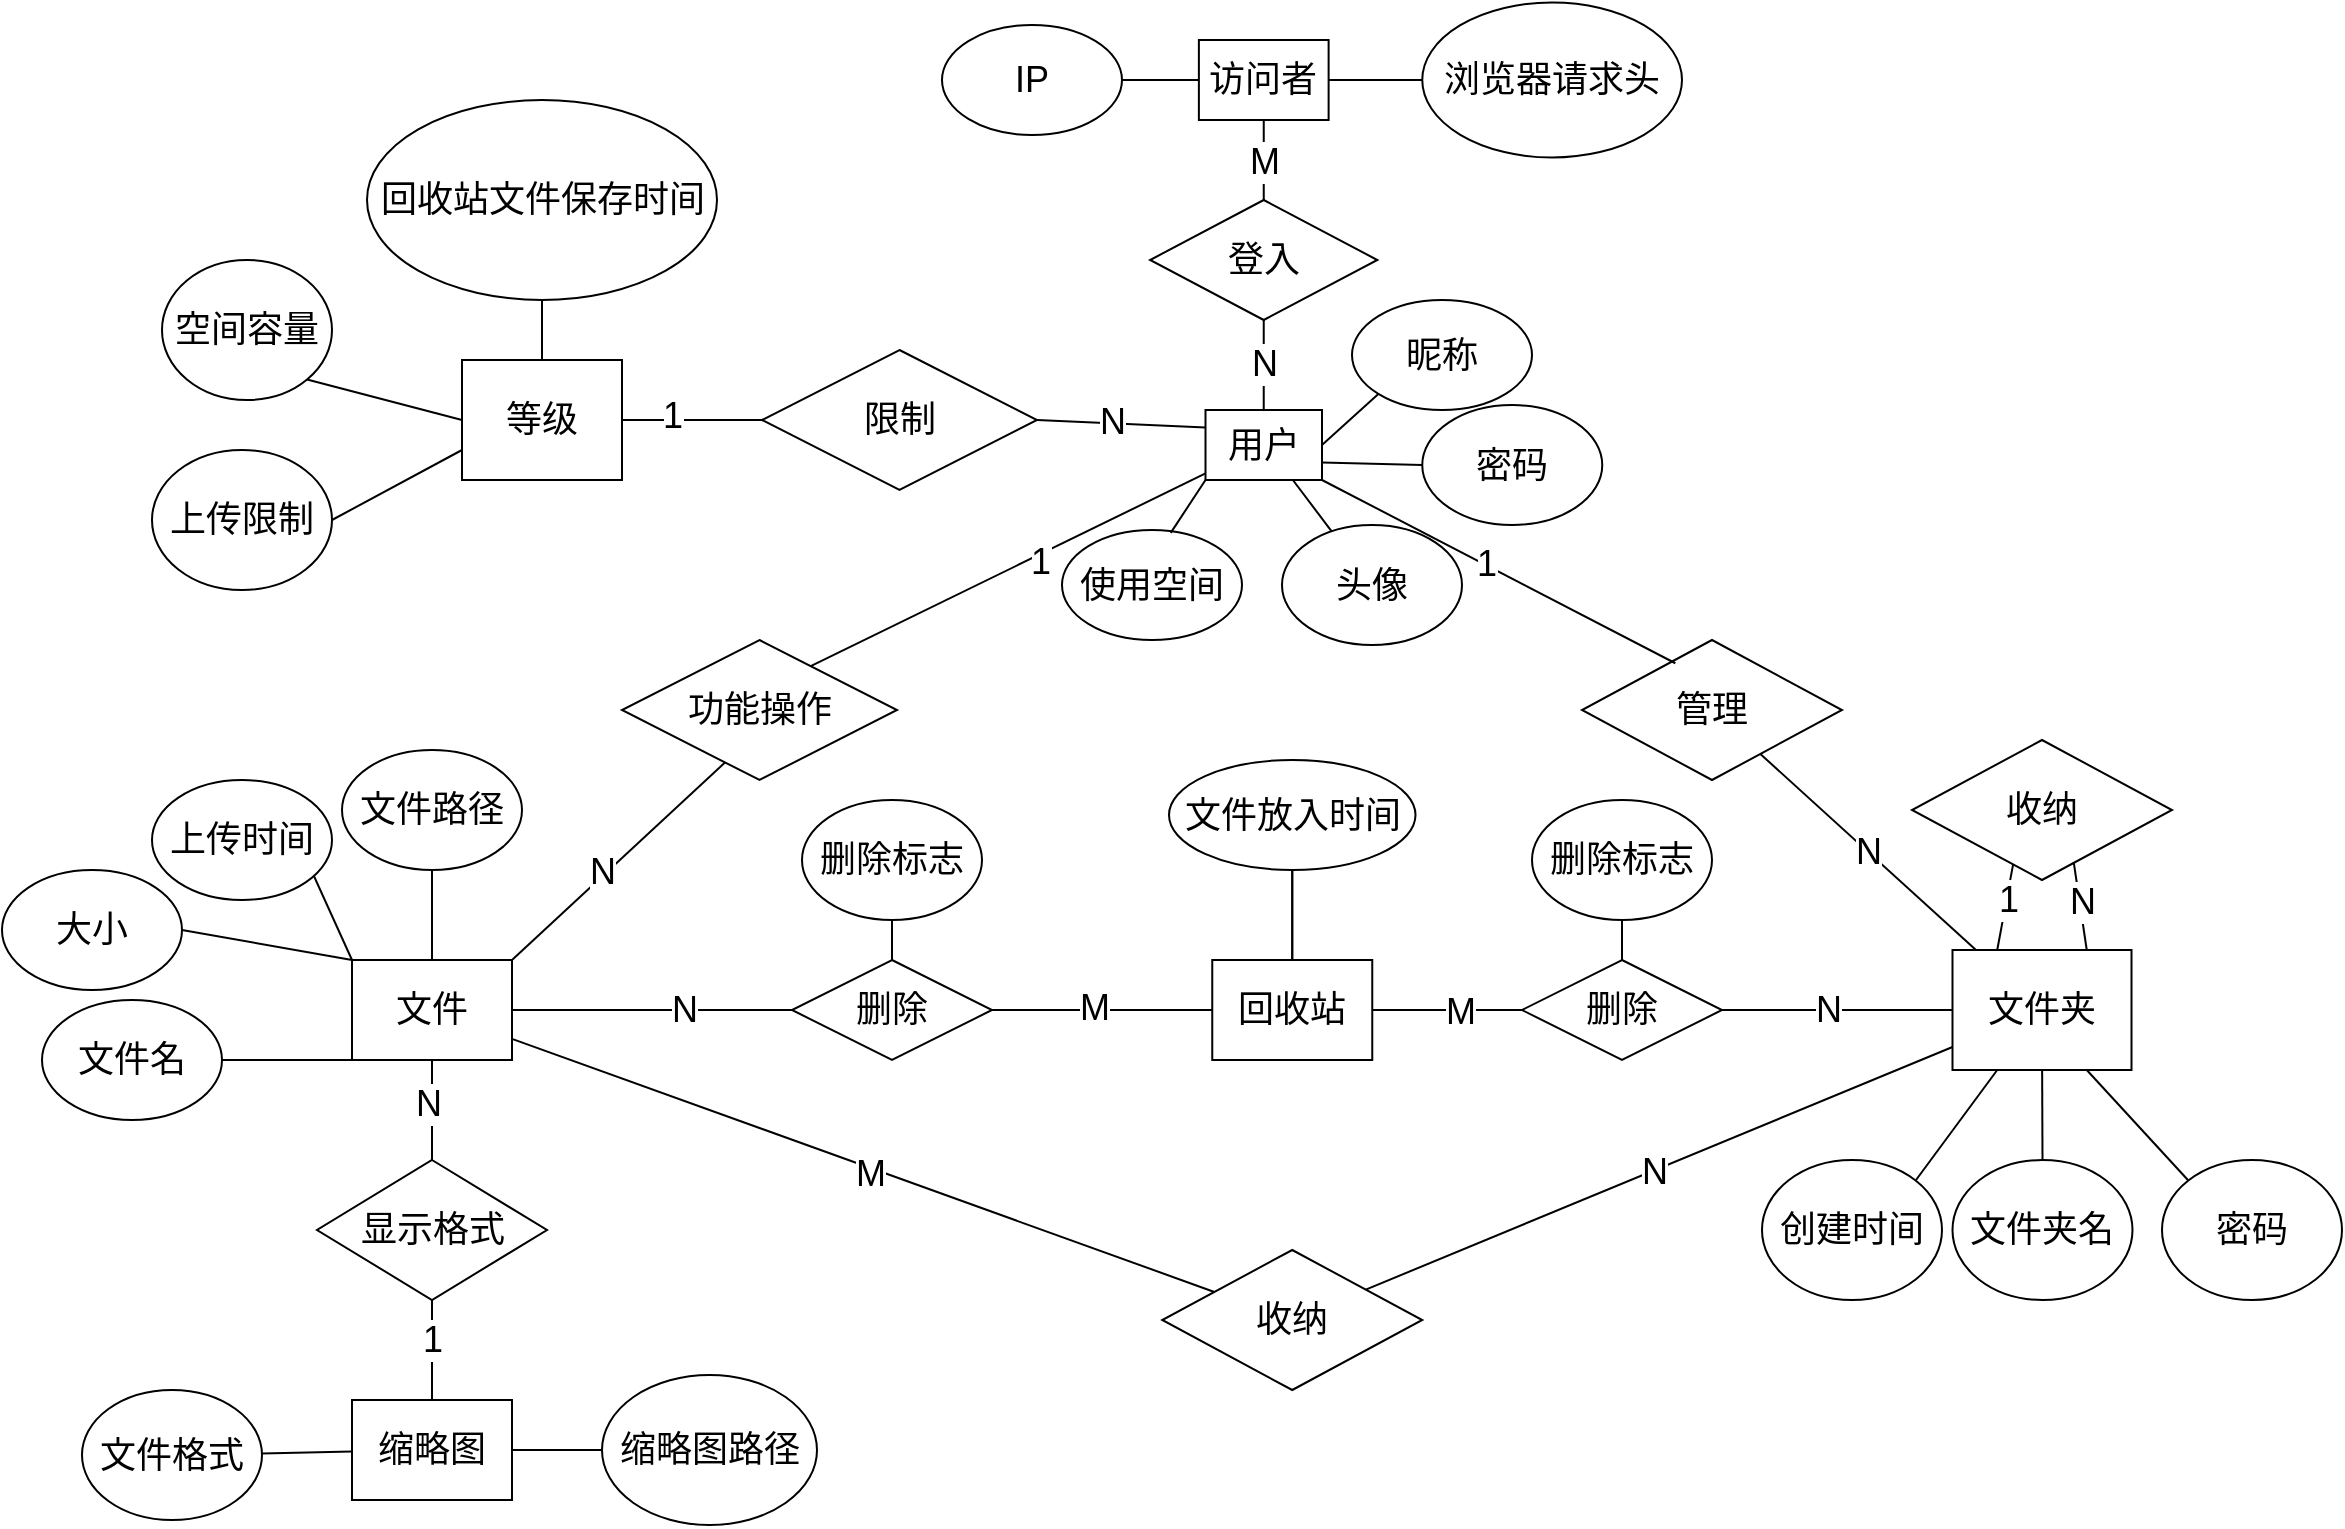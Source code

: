 <mxfile version="24.4.4" type="device">
  <diagram id="R2lEEEUBdFMjLlhIrx00" name="Page-1">
    <mxGraphModel dx="1461" dy="2007" grid="1" gridSize="10" guides="1" tooltips="1" connect="1" arrows="1" fold="1" page="1" pageScale="1" pageWidth="850" pageHeight="1100" math="0" shadow="0" extFonts="Permanent Marker^https://fonts.googleapis.com/css?family=Permanent+Marker">
      <root>
        <mxCell id="0" />
        <mxCell id="1" parent="0" />
        <mxCell id="IPDYAbLBvHTaS5DrfQRZ-5" style="edgeStyle=none;rounded=0;orthogonalLoop=1;jettySize=auto;html=1;exitX=0.75;exitY=1;exitDx=0;exitDy=0;strokeColor=default;align=center;verticalAlign=middle;fontFamily=Helvetica;fontSize=11;fontColor=default;labelBackgroundColor=default;endArrow=none;" edge="1" parent="1" source="w-bUhG9tgI94XME9KLcf-1" target="w-bUhG9tgI94XME9KLcf-60">
          <mxGeometry relative="1" as="geometry" />
        </mxCell>
        <mxCell id="w-bUhG9tgI94XME9KLcf-1" value="&lt;font style=&quot;font-size: 18px;&quot;&gt;用户&lt;/font&gt;" style="rounded=0;whiteSpace=wrap;html=1;" parent="1" vertex="1">
          <mxGeometry x="921.75" y="-775" width="58.25" height="35" as="geometry" />
        </mxCell>
        <mxCell id="w-bUhG9tgI94XME9KLcf-25" value="" style="edgeStyle=none;rounded=0;orthogonalLoop=1;jettySize=auto;html=1;strokeColor=default;align=center;verticalAlign=middle;fontFamily=Helvetica;fontSize=11;fontColor=default;labelBackgroundColor=default;endArrow=none;" parent="1" source="w-bUhG9tgI94XME9KLcf-4" target="w-bUhG9tgI94XME9KLcf-24" edge="1">
          <mxGeometry relative="1" as="geometry" />
        </mxCell>
        <mxCell id="w-bUhG9tgI94XME9KLcf-35" value="&lt;font style=&quot;font-size: 18px;&quot;&gt;N&lt;/font&gt;" style="edgeLabel;html=1;align=center;verticalAlign=middle;resizable=0;points=[];fontFamily=Helvetica;fontSize=11;fontColor=default;labelBackgroundColor=default;" parent="w-bUhG9tgI94XME9KLcf-25" vertex="1" connectable="0">
          <mxGeometry x="0.02" relative="1" as="geometry">
            <mxPoint as="offset" />
          </mxGeometry>
        </mxCell>
        <mxCell id="w-bUhG9tgI94XME9KLcf-127" style="edgeStyle=none;rounded=0;orthogonalLoop=1;jettySize=auto;html=1;exitX=0.25;exitY=1;exitDx=0;exitDy=0;entryX=1;entryY=0;entryDx=0;entryDy=0;strokeColor=default;align=center;verticalAlign=middle;fontFamily=Helvetica;fontSize=11;fontColor=default;labelBackgroundColor=default;endArrow=none;" parent="1" source="w-bUhG9tgI94XME9KLcf-4" target="w-bUhG9tgI94XME9KLcf-126" edge="1">
          <mxGeometry relative="1" as="geometry" />
        </mxCell>
        <mxCell id="W53H7S4lqF-D5ezC9vgU-52" style="edgeStyle=none;rounded=0;orthogonalLoop=1;jettySize=auto;html=1;exitX=0.75;exitY=1;exitDx=0;exitDy=0;entryX=0;entryY=0;entryDx=0;entryDy=0;strokeColor=default;align=center;verticalAlign=middle;fontFamily=Helvetica;fontSize=11;fontColor=default;labelBackgroundColor=default;endArrow=none;" parent="1" source="w-bUhG9tgI94XME9KLcf-4" target="W53H7S4lqF-D5ezC9vgU-51" edge="1">
          <mxGeometry relative="1" as="geometry" />
        </mxCell>
        <mxCell id="w-bUhG9tgI94XME9KLcf-4" value="&lt;font style=&quot;font-size: 18px;&quot;&gt;文件夹&lt;/font&gt;" style="rounded=0;whiteSpace=wrap;html=1;" parent="1" vertex="1">
          <mxGeometry x="1295.25" y="-505" width="89.5" height="60" as="geometry" />
        </mxCell>
        <mxCell id="w-bUhG9tgI94XME9KLcf-26" value="" style="edgeStyle=none;rounded=0;orthogonalLoop=1;jettySize=auto;html=1;strokeColor=default;align=center;verticalAlign=middle;fontFamily=Helvetica;fontSize=11;fontColor=default;labelBackgroundColor=default;endArrow=none;" parent="1" source="w-bUhG9tgI94XME9KLcf-5" target="w-bUhG9tgI94XME9KLcf-24" edge="1">
          <mxGeometry relative="1" as="geometry" />
        </mxCell>
        <mxCell id="w-bUhG9tgI94XME9KLcf-30" value="&lt;font style=&quot;font-size: 18px;&quot;&gt;M&lt;/font&gt;" style="edgeLabel;html=1;align=center;verticalAlign=middle;resizable=0;points=[];fontFamily=Helvetica;fontSize=11;fontColor=default;labelBackgroundColor=default;" parent="w-bUhG9tgI94XME9KLcf-26" vertex="1" connectable="0">
          <mxGeometry x="0.022" y="-3" relative="1" as="geometry">
            <mxPoint as="offset" />
          </mxGeometry>
        </mxCell>
        <mxCell id="w-bUhG9tgI94XME9KLcf-48" style="edgeStyle=none;rounded=0;orthogonalLoop=1;jettySize=auto;html=1;exitX=0;exitY=0.5;exitDx=0;exitDy=0;entryX=1;entryY=0.5;entryDx=0;entryDy=0;strokeColor=default;align=center;verticalAlign=middle;fontFamily=Helvetica;fontSize=11;fontColor=default;labelBackgroundColor=default;endArrow=none;" parent="1" source="w-bUhG9tgI94XME9KLcf-5" target="w-bUhG9tgI94XME9KLcf-47" edge="1">
          <mxGeometry relative="1" as="geometry">
            <Array as="points" />
          </mxGeometry>
        </mxCell>
        <mxCell id="w-bUhG9tgI94XME9KLcf-53" value="&lt;font style=&quot;font-size: 18px;&quot;&gt;N&lt;/font&gt;" style="edgeLabel;html=1;align=center;verticalAlign=middle;resizable=0;points=[];fontFamily=Helvetica;fontSize=11;fontColor=default;labelBackgroundColor=default;" parent="w-bUhG9tgI94XME9KLcf-48" vertex="1" connectable="0">
          <mxGeometry x="0.038" relative="1" as="geometry">
            <mxPoint as="offset" />
          </mxGeometry>
        </mxCell>
        <mxCell id="w-bUhG9tgI94XME9KLcf-5" value="&lt;font style=&quot;font-size: 18px;&quot;&gt;文件&lt;/font&gt;" style="rounded=0;whiteSpace=wrap;html=1;" parent="1" vertex="1">
          <mxGeometry x="495" y="-500" width="80" height="50" as="geometry" />
        </mxCell>
        <mxCell id="w-bUhG9tgI94XME9KLcf-19" value="&lt;font style=&quot;font-size: 18px;&quot;&gt;N&lt;/font&gt;" style="edgeStyle=none;rounded=0;orthogonalLoop=1;jettySize=auto;html=1;strokeColor=default;align=center;verticalAlign=middle;fontFamily=Helvetica;fontSize=11;fontColor=default;labelBackgroundColor=default;endArrow=none;" parent="1" source="w-bUhG9tgI94XME9KLcf-12" target="w-bUhG9tgI94XME9KLcf-4" edge="1">
          <mxGeometry relative="1" as="geometry" />
        </mxCell>
        <mxCell id="w-bUhG9tgI94XME9KLcf-12" value="&lt;font style=&quot;font-size: 18px;&quot;&gt;管理&lt;/font&gt;" style="rhombus;whiteSpace=wrap;html=1;" parent="1" vertex="1">
          <mxGeometry x="1110" y="-660" width="130" height="70" as="geometry" />
        </mxCell>
        <mxCell id="w-bUhG9tgI94XME9KLcf-15" value="" style="endArrow=none;html=1;rounded=0;entryX=1;entryY=1;entryDx=0;entryDy=0;exitX=0.359;exitY=0.166;exitDx=0;exitDy=0;exitPerimeter=0;" parent="1" source="w-bUhG9tgI94XME9KLcf-12" target="w-bUhG9tgI94XME9KLcf-1" edge="1">
          <mxGeometry width="50" height="50" relative="1" as="geometry">
            <mxPoint x="1070" y="-630" as="sourcePoint" />
            <mxPoint x="845" y="-640" as="targetPoint" />
          </mxGeometry>
        </mxCell>
        <mxCell id="w-bUhG9tgI94XME9KLcf-20" value="&lt;font style=&quot;font-size: 18px;&quot;&gt;1&lt;/font&gt;" style="edgeLabel;html=1;align=center;verticalAlign=middle;resizable=0;points=[];fontFamily=Helvetica;fontSize=11;fontColor=default;labelBackgroundColor=default;" parent="w-bUhG9tgI94XME9KLcf-15" vertex="1" connectable="0">
          <mxGeometry x="0.074" y="-1" relative="1" as="geometry">
            <mxPoint as="offset" />
          </mxGeometry>
        </mxCell>
        <mxCell id="w-bUhG9tgI94XME9KLcf-24" value="&lt;font style=&quot;font-size: 18px;&quot;&gt;收纳&lt;/font&gt;" style="rhombus;whiteSpace=wrap;html=1;rotation=0;" parent="1" vertex="1">
          <mxGeometry x="900.13" y="-355" width="130" height="70" as="geometry" />
        </mxCell>
        <mxCell id="w-bUhG9tgI94XME9KLcf-39" style="edgeStyle=none;rounded=0;orthogonalLoop=1;jettySize=auto;html=1;entryX=1;entryY=0;entryDx=0;entryDy=0;strokeColor=default;align=center;verticalAlign=middle;fontFamily=Helvetica;fontSize=11;fontColor=default;labelBackgroundColor=default;endArrow=none;exitX=0.391;exitY=0.845;exitDx=0;exitDy=0;exitPerimeter=0;" parent="1" source="w-bUhG9tgI94XME9KLcf-38" target="w-bUhG9tgI94XME9KLcf-5" edge="1">
          <mxGeometry relative="1" as="geometry">
            <mxPoint x="695" y="-580" as="sourcePoint" />
          </mxGeometry>
        </mxCell>
        <mxCell id="w-bUhG9tgI94XME9KLcf-91" value="&lt;font style=&quot;font-size: 18px;&quot;&gt;N&lt;/font&gt;" style="edgeLabel;html=1;align=center;verticalAlign=middle;resizable=0;points=[];fontFamily=Helvetica;fontSize=11;fontColor=default;labelBackgroundColor=default;" parent="w-bUhG9tgI94XME9KLcf-39" vertex="1" connectable="0">
          <mxGeometry x="0.139" y="-1" relative="1" as="geometry">
            <mxPoint x="-1" as="offset" />
          </mxGeometry>
        </mxCell>
        <mxCell id="w-bUhG9tgI94XME9KLcf-40" style="edgeStyle=none;rounded=0;orthogonalLoop=1;jettySize=auto;html=1;exitX=0.677;exitY=0.196;exitDx=0;exitDy=0;strokeColor=default;align=center;verticalAlign=middle;fontFamily=Helvetica;fontSize=11;fontColor=default;labelBackgroundColor=default;endArrow=none;exitPerimeter=0;" parent="1" source="w-bUhG9tgI94XME9KLcf-38" target="w-bUhG9tgI94XME9KLcf-1" edge="1">
          <mxGeometry relative="1" as="geometry" />
        </mxCell>
        <mxCell id="w-bUhG9tgI94XME9KLcf-41" value="&lt;font style=&quot;font-size: 18px;&quot;&gt;1&lt;/font&gt;" style="edgeLabel;html=1;align=center;verticalAlign=middle;resizable=0;points=[];fontFamily=Helvetica;fontSize=11;fontColor=default;labelBackgroundColor=default;" parent="w-bUhG9tgI94XME9KLcf-40" vertex="1" connectable="0">
          <mxGeometry x="0.15" y="-3" relative="1" as="geometry">
            <mxPoint as="offset" />
          </mxGeometry>
        </mxCell>
        <mxCell id="w-bUhG9tgI94XME9KLcf-38" value="&lt;font style=&quot;font-size: 18px;&quot;&gt;功能操作&lt;/font&gt;" style="rhombus;whiteSpace=wrap;html=1;" parent="1" vertex="1">
          <mxGeometry x="630" y="-660" width="137.5" height="70" as="geometry" />
        </mxCell>
        <mxCell id="IPDYAbLBvHTaS5DrfQRZ-22" value="" style="edgeStyle=none;rounded=0;orthogonalLoop=1;jettySize=auto;html=1;strokeColor=default;align=center;verticalAlign=middle;fontFamily=Helvetica;fontSize=11;fontColor=default;labelBackgroundColor=default;endArrow=none;" edge="1" parent="1" source="w-bUhG9tgI94XME9KLcf-44" target="C1nQSUP3_iVQXWu07cKW-8">
          <mxGeometry relative="1" as="geometry" />
        </mxCell>
        <mxCell id="w-bUhG9tgI94XME9KLcf-44" value="&lt;span style=&quot;font-size: 18px;&quot;&gt;回收站&lt;/span&gt;" style="rounded=0;whiteSpace=wrap;html=1;" parent="1" vertex="1">
          <mxGeometry x="925.13" y="-500" width="80" height="50" as="geometry" />
        </mxCell>
        <mxCell id="w-bUhG9tgI94XME9KLcf-49" style="edgeStyle=none;rounded=0;orthogonalLoop=1;jettySize=auto;html=1;exitX=0;exitY=0.5;exitDx=0;exitDy=0;strokeColor=default;align=center;verticalAlign=middle;fontFamily=Helvetica;fontSize=11;fontColor=default;labelBackgroundColor=default;endArrow=none;" parent="1" source="w-bUhG9tgI94XME9KLcf-47" target="w-bUhG9tgI94XME9KLcf-44" edge="1">
          <mxGeometry relative="1" as="geometry" />
        </mxCell>
        <mxCell id="W53H7S4lqF-D5ezC9vgU-40" value="&lt;font style=&quot;font-size: 18px;&quot;&gt;M&lt;/font&gt;" style="edgeLabel;html=1;align=center;verticalAlign=middle;resizable=0;points=[];fontFamily=Helvetica;fontSize=11;fontColor=default;labelBackgroundColor=default;" parent="w-bUhG9tgI94XME9KLcf-49" vertex="1" connectable="0">
          <mxGeometry x="0.439" y="1" relative="1" as="geometry">
            <mxPoint as="offset" />
          </mxGeometry>
        </mxCell>
        <mxCell id="w-bUhG9tgI94XME9KLcf-47" value="&lt;font style=&quot;font-size: 18px;&quot;&gt;删除&lt;/font&gt;" style="rhombus;whiteSpace=wrap;html=1;" parent="1" vertex="1">
          <mxGeometry x="715" y="-500" width="100" height="50" as="geometry" />
        </mxCell>
        <mxCell id="w-bUhG9tgI94XME9KLcf-55" value="&lt;font style=&quot;font-size: 18px;&quot;&gt;昵称&lt;/font&gt;" style="ellipse;whiteSpace=wrap;html=1;fontFamily=Helvetica;fontSize=11;fontColor=default;labelBackgroundColor=default;" parent="1" vertex="1">
          <mxGeometry x="995" y="-830" width="90" height="55" as="geometry" />
        </mxCell>
        <mxCell id="w-bUhG9tgI94XME9KLcf-66" style="edgeStyle=none;rounded=0;orthogonalLoop=1;jettySize=auto;html=1;strokeColor=default;align=center;verticalAlign=middle;fontFamily=Helvetica;fontSize=11;fontColor=default;labelBackgroundColor=default;endArrow=none;entryX=1;entryY=0.75;entryDx=0;entryDy=0;exitX=0;exitY=0.5;exitDx=0;exitDy=0;" parent="1" source="w-bUhG9tgI94XME9KLcf-59" target="w-bUhG9tgI94XME9KLcf-1" edge="1">
          <mxGeometry relative="1" as="geometry">
            <mxPoint x="1030" y="-740" as="sourcePoint" />
            <mxPoint x="1004" y="-754" as="targetPoint" />
          </mxGeometry>
        </mxCell>
        <mxCell id="w-bUhG9tgI94XME9KLcf-59" value="&lt;font style=&quot;font-size: 18px;&quot;&gt;密码&lt;/font&gt;" style="ellipse;whiteSpace=wrap;html=1;fontFamily=Helvetica;fontSize=11;fontColor=default;labelBackgroundColor=default;" parent="1" vertex="1">
          <mxGeometry x="1030.13" y="-777.5" width="90" height="60" as="geometry" />
        </mxCell>
        <mxCell id="w-bUhG9tgI94XME9KLcf-60" value="&lt;span style=&quot;font-size: 18px;&quot;&gt;头像&lt;/span&gt;" style="ellipse;whiteSpace=wrap;html=1;fontFamily=Helvetica;fontSize=11;fontColor=default;labelBackgroundColor=default;" parent="1" vertex="1">
          <mxGeometry x="960.0" y="-717.5" width="90" height="60" as="geometry" />
        </mxCell>
        <mxCell id="w-bUhG9tgI94XME9KLcf-86" style="edgeStyle=none;rounded=0;orthogonalLoop=1;jettySize=auto;html=1;exitX=0.684;exitY=0.086;exitDx=0;exitDy=0;strokeColor=default;align=center;verticalAlign=middle;fontFamily=Helvetica;fontSize=11;fontColor=default;labelBackgroundColor=default;endArrow=none;entryX=0;entryY=0;entryDx=0;entryDy=0;exitPerimeter=0;" parent="1" source="w-bUhG9tgI94XME9KLcf-71" target="w-bUhG9tgI94XME9KLcf-5" edge="1">
          <mxGeometry relative="1" as="geometry">
            <mxPoint x="375" y="-290" as="targetPoint" />
          </mxGeometry>
        </mxCell>
        <mxCell id="w-bUhG9tgI94XME9KLcf-71" value="&lt;span style=&quot;font-size: 18px;&quot;&gt;上传时间&lt;/span&gt;" style="ellipse;whiteSpace=wrap;html=1;fontFamily=Helvetica;fontSize=11;fontColor=default;labelBackgroundColor=default;" parent="1" vertex="1">
          <mxGeometry x="395" y="-590" width="90" height="60" as="geometry" />
        </mxCell>
        <mxCell id="w-bUhG9tgI94XME9KLcf-82" value="" style="edgeStyle=none;rounded=0;orthogonalLoop=1;jettySize=auto;html=1;strokeColor=default;align=center;verticalAlign=middle;fontFamily=Helvetica;fontSize=11;fontColor=default;labelBackgroundColor=default;endArrow=none;entryX=0;entryY=1;entryDx=0;entryDy=0;" parent="1" source="w-bUhG9tgI94XME9KLcf-80" target="w-bUhG9tgI94XME9KLcf-5" edge="1">
          <mxGeometry relative="1" as="geometry" />
        </mxCell>
        <mxCell id="w-bUhG9tgI94XME9KLcf-80" value="&lt;font style=&quot;font-size: 18px;&quot;&gt;文件名&lt;/font&gt;" style="ellipse;whiteSpace=wrap;html=1;fontFamily=Helvetica;fontSize=11;fontColor=default;labelBackgroundColor=default;" parent="1" vertex="1">
          <mxGeometry x="340" y="-480" width="90" height="60" as="geometry" />
        </mxCell>
        <mxCell id="w-bUhG9tgI94XME9KLcf-83" style="edgeStyle=none;rounded=0;orthogonalLoop=1;jettySize=auto;html=1;exitX=1;exitY=0.5;exitDx=0;exitDy=0;strokeColor=default;align=center;verticalAlign=middle;fontFamily=Helvetica;fontSize=11;fontColor=default;labelBackgroundColor=default;endArrow=none;entryX=0;entryY=0;entryDx=0;entryDy=0;" parent="1" source="w-bUhG9tgI94XME9KLcf-81" target="w-bUhG9tgI94XME9KLcf-5" edge="1">
          <mxGeometry relative="1" as="geometry">
            <mxPoint x="490" y="-500" as="targetPoint" />
          </mxGeometry>
        </mxCell>
        <mxCell id="w-bUhG9tgI94XME9KLcf-81" value="&lt;font style=&quot;font-size: 18px;&quot;&gt;大小&lt;/font&gt;" style="ellipse;whiteSpace=wrap;html=1;fontFamily=Helvetica;fontSize=11;fontColor=default;labelBackgroundColor=default;" parent="1" vertex="1">
          <mxGeometry x="320" y="-545" width="90" height="60" as="geometry" />
        </mxCell>
        <mxCell id="W53H7S4lqF-D5ezC9vgU-50" value="" style="edgeStyle=none;rounded=0;orthogonalLoop=1;jettySize=auto;html=1;strokeColor=default;align=center;verticalAlign=middle;fontFamily=Helvetica;fontSize=11;fontColor=default;labelBackgroundColor=default;endArrow=none;" parent="1" source="w-bUhG9tgI94XME9KLcf-90" target="w-bUhG9tgI94XME9KLcf-4" edge="1">
          <mxGeometry relative="1" as="geometry" />
        </mxCell>
        <mxCell id="w-bUhG9tgI94XME9KLcf-90" value="&lt;span style=&quot;font-size: 18px;&quot;&gt;文件夹名&lt;/span&gt;" style="ellipse;whiteSpace=wrap;html=1;fontFamily=Helvetica;fontSize=11;fontColor=default;labelBackgroundColor=default;" parent="1" vertex="1">
          <mxGeometry x="1295.25" y="-400" width="90" height="70" as="geometry" />
        </mxCell>
        <mxCell id="w-bUhG9tgI94XME9KLcf-126" value="&lt;span style=&quot;font-size: 18px;&quot;&gt;创建时间&lt;/span&gt;" style="ellipse;whiteSpace=wrap;html=1;fontFamily=Helvetica;fontSize=11;fontColor=default;labelBackgroundColor=default;" parent="1" vertex="1">
          <mxGeometry x="1200" y="-400" width="90" height="70" as="geometry" />
        </mxCell>
        <mxCell id="W53H7S4lqF-D5ezC9vgU-2" style="edgeStyle=orthogonalEdgeStyle;rounded=0;orthogonalLoop=1;jettySize=auto;html=1;exitX=0.5;exitY=1;exitDx=0;exitDy=0;" parent="1" source="w-bUhG9tgI94XME9KLcf-5" target="w-bUhG9tgI94XME9KLcf-5" edge="1">
          <mxGeometry relative="1" as="geometry" />
        </mxCell>
        <mxCell id="W53H7S4lqF-D5ezC9vgU-7" style="edgeStyle=none;rounded=0;orthogonalLoop=1;jettySize=auto;html=1;exitX=0.5;exitY=1;exitDx=0;exitDy=0;entryX=0.5;entryY=0;entryDx=0;entryDy=0;strokeColor=default;align=center;verticalAlign=middle;fontFamily=Helvetica;fontSize=11;fontColor=default;labelBackgroundColor=default;endArrow=none;" parent="1" source="W53H7S4lqF-D5ezC9vgU-4" target="w-bUhG9tgI94XME9KLcf-47" edge="1">
          <mxGeometry relative="1" as="geometry" />
        </mxCell>
        <mxCell id="W53H7S4lqF-D5ezC9vgU-4" value="&lt;font style=&quot;font-size: 18px;&quot;&gt;删除标志&lt;/font&gt;" style="ellipse;whiteSpace=wrap;html=1;fontFamily=Helvetica;fontSize=11;fontColor=default;labelBackgroundColor=default;" parent="1" vertex="1">
          <mxGeometry x="720" y="-580" width="90" height="60" as="geometry" />
        </mxCell>
        <mxCell id="W53H7S4lqF-D5ezC9vgU-10" style="edgeStyle=none;rounded=0;orthogonalLoop=1;jettySize=auto;html=1;exitX=1;exitY=0.5;exitDx=0;exitDy=0;entryX=0;entryY=0.5;entryDx=0;entryDy=0;strokeColor=default;align=center;verticalAlign=middle;fontFamily=Helvetica;fontSize=11;fontColor=default;labelBackgroundColor=default;endArrow=none;" parent="1" source="W53H7S4lqF-D5ezC9vgU-8" target="W53H7S4lqF-D5ezC9vgU-9" edge="1">
          <mxGeometry relative="1" as="geometry" />
        </mxCell>
        <mxCell id="W53H7S4lqF-D5ezC9vgU-13" value="&lt;font style=&quot;font-size: 18px;&quot;&gt;1&lt;/font&gt;" style="edgeLabel;html=1;align=center;verticalAlign=middle;resizable=0;points=[];fontFamily=Helvetica;fontSize=11;fontColor=default;labelBackgroundColor=default;" parent="W53H7S4lqF-D5ezC9vgU-10" vertex="1" connectable="0">
          <mxGeometry x="-0.29" y="2" relative="1" as="geometry">
            <mxPoint as="offset" />
          </mxGeometry>
        </mxCell>
        <mxCell id="W53H7S4lqF-D5ezC9vgU-17" style="edgeStyle=none;rounded=0;orthogonalLoop=1;jettySize=auto;html=1;exitX=0;exitY=0.5;exitDx=0;exitDy=0;entryX=1;entryY=1;entryDx=0;entryDy=0;strokeColor=default;align=center;verticalAlign=middle;fontFamily=Helvetica;fontSize=11;fontColor=default;labelBackgroundColor=default;endArrow=none;" parent="1" source="W53H7S4lqF-D5ezC9vgU-8" target="W53H7S4lqF-D5ezC9vgU-14" edge="1">
          <mxGeometry relative="1" as="geometry" />
        </mxCell>
        <mxCell id="C1nQSUP3_iVQXWu07cKW-11" style="edgeStyle=none;rounded=0;orthogonalLoop=1;jettySize=auto;html=1;exitX=0.5;exitY=0;exitDx=0;exitDy=0;entryX=0.5;entryY=1;entryDx=0;entryDy=0;strokeColor=default;align=center;verticalAlign=middle;fontFamily=Helvetica;fontSize=11;fontColor=default;labelBackgroundColor=default;endArrow=none;" parent="1" source="W53H7S4lqF-D5ezC9vgU-8" target="C1nQSUP3_iVQXWu07cKW-10" edge="1">
          <mxGeometry relative="1" as="geometry" />
        </mxCell>
        <mxCell id="W53H7S4lqF-D5ezC9vgU-8" value="&lt;font style=&quot;font-size: 18px;&quot;&gt;等级&lt;/font&gt;" style="rounded=0;whiteSpace=wrap;html=1;" parent="1" vertex="1">
          <mxGeometry x="550" y="-800" width="80" height="60" as="geometry" />
        </mxCell>
        <mxCell id="W53H7S4lqF-D5ezC9vgU-11" style="edgeStyle=none;rounded=0;orthogonalLoop=1;jettySize=auto;html=1;exitX=1;exitY=0.5;exitDx=0;exitDy=0;strokeColor=default;align=center;verticalAlign=middle;fontFamily=Helvetica;fontSize=11;fontColor=default;labelBackgroundColor=default;endArrow=none;entryX=0;entryY=0.25;entryDx=0;entryDy=0;" parent="1" source="W53H7S4lqF-D5ezC9vgU-9" edge="1" target="w-bUhG9tgI94XME9KLcf-1">
          <mxGeometry relative="1" as="geometry">
            <mxPoint x="920" y="-770" as="targetPoint" />
            <Array as="points" />
          </mxGeometry>
        </mxCell>
        <mxCell id="W53H7S4lqF-D5ezC9vgU-12" value="&lt;font style=&quot;font-size: 18px;&quot;&gt;N&lt;/font&gt;" style="edgeLabel;html=1;align=center;verticalAlign=middle;resizable=0;points=[];fontFamily=Helvetica;fontSize=11;fontColor=default;labelBackgroundColor=default;" parent="W53H7S4lqF-D5ezC9vgU-11" vertex="1" connectable="0">
          <mxGeometry x="-0.145" y="1" relative="1" as="geometry">
            <mxPoint x="1" as="offset" />
          </mxGeometry>
        </mxCell>
        <mxCell id="W53H7S4lqF-D5ezC9vgU-9" value="&lt;font style=&quot;font-size: 18px;&quot;&gt;限制&lt;/font&gt;" style="rhombus;whiteSpace=wrap;html=1;" parent="1" vertex="1">
          <mxGeometry x="700" y="-805" width="137.5" height="70" as="geometry" />
        </mxCell>
        <mxCell id="W53H7S4lqF-D5ezC9vgU-14" value="&lt;font style=&quot;font-size: 18px;&quot;&gt;空间容量&lt;/font&gt;" style="ellipse;whiteSpace=wrap;html=1;fontFamily=Helvetica;fontSize=11;fontColor=default;labelBackgroundColor=default;" parent="1" vertex="1">
          <mxGeometry x="400" y="-850" width="85" height="70" as="geometry" />
        </mxCell>
        <mxCell id="W53H7S4lqF-D5ezC9vgU-18" style="edgeStyle=none;rounded=0;orthogonalLoop=1;jettySize=auto;html=1;exitX=1;exitY=0.5;exitDx=0;exitDy=0;entryX=0;entryY=0.75;entryDx=0;entryDy=0;strokeColor=default;align=center;verticalAlign=middle;fontFamily=Helvetica;fontSize=11;fontColor=default;labelBackgroundColor=default;endArrow=none;" parent="1" source="W53H7S4lqF-D5ezC9vgU-16" target="W53H7S4lqF-D5ezC9vgU-8" edge="1">
          <mxGeometry relative="1" as="geometry" />
        </mxCell>
        <mxCell id="W53H7S4lqF-D5ezC9vgU-16" value="&lt;span style=&quot;font-size: 18px;&quot;&gt;上传限制&lt;/span&gt;" style="ellipse;whiteSpace=wrap;html=1;fontFamily=Helvetica;fontSize=11;fontColor=default;labelBackgroundColor=default;" parent="1" vertex="1">
          <mxGeometry x="395" y="-755" width="90" height="70" as="geometry" />
        </mxCell>
        <mxCell id="W53H7S4lqF-D5ezC9vgU-30" style="edgeStyle=none;rounded=0;orthogonalLoop=1;jettySize=auto;html=1;strokeColor=default;align=center;verticalAlign=middle;fontFamily=Helvetica;fontSize=11;fontColor=default;labelBackgroundColor=default;endArrow=none;exitX=0.5;exitY=0;exitDx=0;exitDy=0;" parent="1" source="W53H7S4lqF-D5ezC9vgU-29" edge="1">
          <mxGeometry relative="1" as="geometry">
            <mxPoint x="463" y="-411" as="sourcePoint" />
            <mxPoint x="535" y="-500" as="targetPoint" />
          </mxGeometry>
        </mxCell>
        <mxCell id="W53H7S4lqF-D5ezC9vgU-29" value="&lt;span style=&quot;font-size: 18px;&quot;&gt;文件路径&lt;/span&gt;" style="ellipse;whiteSpace=wrap;html=1;fontFamily=Helvetica;fontSize=11;fontColor=default;labelBackgroundColor=default;" parent="1" vertex="1">
          <mxGeometry x="490" y="-605" width="90" height="60" as="geometry" />
        </mxCell>
        <mxCell id="W53H7S4lqF-D5ezC9vgU-34" value="&lt;font style=&quot;font-size: 18px;&quot;&gt;收纳&lt;/font&gt;" style="rhombus;whiteSpace=wrap;html=1;rotation=0;" parent="1" vertex="1">
          <mxGeometry x="1275" y="-610" width="130" height="70" as="geometry" />
        </mxCell>
        <mxCell id="W53H7S4lqF-D5ezC9vgU-35" style="edgeStyle=none;rounded=0;orthogonalLoop=1;jettySize=auto;html=1;exitX=0.25;exitY=0;exitDx=0;exitDy=0;strokeColor=default;align=center;verticalAlign=middle;fontFamily=Helvetica;fontSize=11;fontColor=default;labelBackgroundColor=default;endArrow=none;entryX=0.389;entryY=0.887;entryDx=0;entryDy=0;entryPerimeter=0;" parent="1" source="w-bUhG9tgI94XME9KLcf-4" target="W53H7S4lqF-D5ezC9vgU-34" edge="1">
          <mxGeometry relative="1" as="geometry">
            <mxPoint x="1252" y="-580" as="targetPoint" />
          </mxGeometry>
        </mxCell>
        <mxCell id="W53H7S4lqF-D5ezC9vgU-39" value="&lt;font style=&quot;font-size: 18px;&quot;&gt;1&lt;/font&gt;" style="edgeLabel;html=1;align=center;verticalAlign=middle;resizable=0;points=[];fontFamily=Helvetica;fontSize=11;fontColor=default;labelBackgroundColor=default;" parent="W53H7S4lqF-D5ezC9vgU-35" vertex="1" connectable="0">
          <mxGeometry x="0.131" y="-1" relative="1" as="geometry">
            <mxPoint y="-1" as="offset" />
          </mxGeometry>
        </mxCell>
        <mxCell id="W53H7S4lqF-D5ezC9vgU-37" style="edgeStyle=none;rounded=0;orthogonalLoop=1;jettySize=auto;html=1;entryX=0.622;entryY=0.873;entryDx=0;entryDy=0;entryPerimeter=0;strokeColor=default;align=center;verticalAlign=middle;fontFamily=Helvetica;fontSize=11;fontColor=default;labelBackgroundColor=default;endArrow=none;exitX=0.75;exitY=0;exitDx=0;exitDy=0;" parent="1" source="w-bUhG9tgI94XME9KLcf-4" target="W53H7S4lqF-D5ezC9vgU-34" edge="1">
          <mxGeometry relative="1" as="geometry">
            <mxPoint x="1281" y="-480" as="sourcePoint" />
          </mxGeometry>
        </mxCell>
        <mxCell id="W53H7S4lqF-D5ezC9vgU-38" value="&lt;font style=&quot;font-size: 18px;&quot;&gt;N&lt;/font&gt;" style="edgeLabel;html=1;align=center;verticalAlign=middle;resizable=0;points=[];fontFamily=Helvetica;fontSize=11;fontColor=default;labelBackgroundColor=default;" parent="W53H7S4lqF-D5ezC9vgU-37" vertex="1" connectable="0">
          <mxGeometry x="0.12" y="-1" relative="1" as="geometry">
            <mxPoint y="1" as="offset" />
          </mxGeometry>
        </mxCell>
        <mxCell id="W53H7S4lqF-D5ezC9vgU-46" style="edgeStyle=none;rounded=0;orthogonalLoop=1;jettySize=auto;html=1;exitX=0;exitY=0.5;exitDx=0;exitDy=0;entryX=1;entryY=0.5;entryDx=0;entryDy=0;strokeColor=default;align=center;verticalAlign=middle;fontFamily=Helvetica;fontSize=11;fontColor=default;labelBackgroundColor=default;endArrow=none;" parent="1" source="W53H7S4lqF-D5ezC9vgU-43" target="w-bUhG9tgI94XME9KLcf-44" edge="1">
          <mxGeometry relative="1" as="geometry" />
        </mxCell>
        <mxCell id="W53H7S4lqF-D5ezC9vgU-49" value="&lt;font style=&quot;font-size: 18px;&quot;&gt;M&lt;/font&gt;" style="edgeLabel;html=1;align=center;verticalAlign=middle;resizable=0;points=[];fontFamily=Helvetica;fontSize=11;fontColor=default;labelBackgroundColor=default;" parent="W53H7S4lqF-D5ezC9vgU-46" vertex="1" connectable="0">
          <mxGeometry x="-0.132" y="1" relative="1" as="geometry">
            <mxPoint x="1" as="offset" />
          </mxGeometry>
        </mxCell>
        <mxCell id="W53H7S4lqF-D5ezC9vgU-47" style="edgeStyle=none;rounded=0;orthogonalLoop=1;jettySize=auto;html=1;exitX=1;exitY=0.5;exitDx=0;exitDy=0;entryX=0;entryY=0.5;entryDx=0;entryDy=0;strokeColor=default;align=center;verticalAlign=middle;fontFamily=Helvetica;fontSize=11;fontColor=default;labelBackgroundColor=default;endArrow=none;" parent="1" source="W53H7S4lqF-D5ezC9vgU-43" target="w-bUhG9tgI94XME9KLcf-4" edge="1">
          <mxGeometry relative="1" as="geometry" />
        </mxCell>
        <mxCell id="W53H7S4lqF-D5ezC9vgU-48" value="&lt;font style=&quot;font-size: 18px;&quot;&gt;N&lt;/font&gt;" style="edgeLabel;html=1;align=center;verticalAlign=middle;resizable=0;points=[];fontFamily=Helvetica;fontSize=11;fontColor=default;labelBackgroundColor=default;" parent="W53H7S4lqF-D5ezC9vgU-47" vertex="1" connectable="0">
          <mxGeometry x="-0.104" relative="1" as="geometry">
            <mxPoint x="1" as="offset" />
          </mxGeometry>
        </mxCell>
        <mxCell id="W53H7S4lqF-D5ezC9vgU-43" value="&lt;font style=&quot;font-size: 18px;&quot;&gt;删除&lt;/font&gt;" style="rhombus;whiteSpace=wrap;html=1;" parent="1" vertex="1">
          <mxGeometry x="1080" y="-500" width="100" height="50" as="geometry" />
        </mxCell>
        <mxCell id="W53H7S4lqF-D5ezC9vgU-44" style="edgeStyle=none;rounded=0;orthogonalLoop=1;jettySize=auto;html=1;exitX=0.5;exitY=1;exitDx=0;exitDy=0;entryX=0.5;entryY=0;entryDx=0;entryDy=0;strokeColor=default;align=center;verticalAlign=middle;fontFamily=Helvetica;fontSize=11;fontColor=default;labelBackgroundColor=default;endArrow=none;" parent="1" source="W53H7S4lqF-D5ezC9vgU-45" target="W53H7S4lqF-D5ezC9vgU-43" edge="1">
          <mxGeometry relative="1" as="geometry" />
        </mxCell>
        <mxCell id="W53H7S4lqF-D5ezC9vgU-45" value="&lt;font style=&quot;font-size: 18px;&quot;&gt;删除标志&lt;/font&gt;" style="ellipse;whiteSpace=wrap;html=1;fontFamily=Helvetica;fontSize=11;fontColor=default;labelBackgroundColor=default;" parent="1" vertex="1">
          <mxGeometry x="1085" y="-580" width="90" height="60" as="geometry" />
        </mxCell>
        <mxCell id="W53H7S4lqF-D5ezC9vgU-51" value="&lt;span style=&quot;font-size: 18px;&quot;&gt;密码&lt;/span&gt;" style="ellipse;whiteSpace=wrap;html=1;fontFamily=Helvetica;fontSize=11;fontColor=default;labelBackgroundColor=default;" parent="1" vertex="1">
          <mxGeometry x="1400" y="-400" width="90" height="70" as="geometry" />
        </mxCell>
        <mxCell id="C1nQSUP3_iVQXWu07cKW-1" value="&lt;span style=&quot;font-size: 18px;&quot;&gt;使用空间&lt;/span&gt;" style="ellipse;whiteSpace=wrap;html=1;fontFamily=Helvetica;fontSize=11;fontColor=default;labelBackgroundColor=default;" parent="1" vertex="1">
          <mxGeometry x="850" y="-715" width="90" height="55" as="geometry" />
        </mxCell>
        <mxCell id="C1nQSUP3_iVQXWu07cKW-5" value="&lt;font style=&quot;font-size: 18px;&quot;&gt;缩略图&lt;/font&gt;" style="rounded=0;whiteSpace=wrap;html=1;" parent="1" vertex="1">
          <mxGeometry x="495" y="-280" width="80" height="50" as="geometry" />
        </mxCell>
        <mxCell id="C1nQSUP3_iVQXWu07cKW-12" value="" style="edgeStyle=none;rounded=0;orthogonalLoop=1;jettySize=auto;html=1;strokeColor=default;align=center;verticalAlign=middle;fontFamily=Helvetica;fontSize=11;fontColor=default;labelBackgroundColor=default;endArrow=none;" parent="1" source="C1nQSUP3_iVQXWu07cKW-7" target="w-bUhG9tgI94XME9KLcf-5" edge="1">
          <mxGeometry relative="1" as="geometry" />
        </mxCell>
        <mxCell id="C1nQSUP3_iVQXWu07cKW-14" value="&lt;font style=&quot;font-size: 18px;&quot;&gt;N&lt;/font&gt;" style="edgeLabel;html=1;align=center;verticalAlign=middle;resizable=0;points=[];fontFamily=Helvetica;fontSize=11;fontColor=default;labelBackgroundColor=default;" parent="C1nQSUP3_iVQXWu07cKW-12" vertex="1" connectable="0">
          <mxGeometry x="0.125" y="2" relative="1" as="geometry">
            <mxPoint as="offset" />
          </mxGeometry>
        </mxCell>
        <mxCell id="C1nQSUP3_iVQXWu07cKW-13" value="" style="edgeStyle=none;rounded=0;orthogonalLoop=1;jettySize=auto;html=1;strokeColor=default;align=center;verticalAlign=middle;fontFamily=Helvetica;fontSize=11;fontColor=default;labelBackgroundColor=default;endArrow=none;" parent="1" source="C1nQSUP3_iVQXWu07cKW-7" target="C1nQSUP3_iVQXWu07cKW-5" edge="1">
          <mxGeometry relative="1" as="geometry" />
        </mxCell>
        <mxCell id="C1nQSUP3_iVQXWu07cKW-15" value="&lt;font style=&quot;font-size: 18px;&quot;&gt;1&lt;/font&gt;" style="edgeLabel;html=1;align=center;verticalAlign=middle;resizable=0;points=[];fontFamily=Helvetica;fontSize=11;fontColor=default;labelBackgroundColor=default;" parent="C1nQSUP3_iVQXWu07cKW-13" vertex="1" connectable="0">
          <mxGeometry x="-0.195" relative="1" as="geometry">
            <mxPoint as="offset" />
          </mxGeometry>
        </mxCell>
        <mxCell id="C1nQSUP3_iVQXWu07cKW-7" value="&lt;font style=&quot;font-size: 18px;&quot;&gt;显示格式&lt;/font&gt;" style="rhombus;whiteSpace=wrap;html=1;" parent="1" vertex="1">
          <mxGeometry x="477.5" y="-400" width="115" height="70" as="geometry" />
        </mxCell>
        <mxCell id="C1nQSUP3_iVQXWu07cKW-9" style="edgeStyle=none;rounded=0;orthogonalLoop=1;jettySize=auto;html=1;exitX=0.5;exitY=1;exitDx=0;exitDy=0;strokeColor=default;align=center;verticalAlign=middle;fontFamily=Helvetica;fontSize=11;fontColor=default;labelBackgroundColor=default;endArrow=none;entryX=0.5;entryY=0;entryDx=0;entryDy=0;" parent="1" source="C1nQSUP3_iVQXWu07cKW-8" target="w-bUhG9tgI94XME9KLcf-44" edge="1">
          <mxGeometry relative="1" as="geometry">
            <mxPoint x="965" y="-500" as="targetPoint" />
          </mxGeometry>
        </mxCell>
        <mxCell id="C1nQSUP3_iVQXWu07cKW-8" value="&lt;font style=&quot;font-size: 18px;&quot;&gt;文件放入时间&lt;/font&gt;" style="ellipse;whiteSpace=wrap;html=1;fontFamily=Helvetica;fontSize=11;fontColor=default;labelBackgroundColor=default;" parent="1" vertex="1">
          <mxGeometry x="903.5" y="-600" width="123.25" height="55" as="geometry" />
        </mxCell>
        <mxCell id="C1nQSUP3_iVQXWu07cKW-10" value="&lt;span style=&quot;font-size: 18px;&quot;&gt;回收站文件保存时间&lt;/span&gt;" style="ellipse;whiteSpace=wrap;html=1;fontFamily=Helvetica;fontSize=11;fontColor=default;labelBackgroundColor=default;" parent="1" vertex="1">
          <mxGeometry x="502.5" y="-930" width="175" height="100" as="geometry" />
        </mxCell>
        <mxCell id="C1nQSUP3_iVQXWu07cKW-20" value="" style="edgeStyle=none;rounded=0;orthogonalLoop=1;jettySize=auto;html=1;strokeColor=default;align=center;verticalAlign=middle;fontFamily=Helvetica;fontSize=11;fontColor=default;labelBackgroundColor=default;endArrow=none;" parent="1" source="C1nQSUP3_iVQXWu07cKW-16" target="C1nQSUP3_iVQXWu07cKW-5" edge="1">
          <mxGeometry relative="1" as="geometry" />
        </mxCell>
        <mxCell id="C1nQSUP3_iVQXWu07cKW-16" value="&lt;span style=&quot;font-size: 18px;&quot;&gt;文件格式&lt;/span&gt;" style="ellipse;whiteSpace=wrap;html=1;fontFamily=Helvetica;fontSize=11;fontColor=default;labelBackgroundColor=default;" parent="1" vertex="1">
          <mxGeometry x="360" y="-285" width="90" height="65" as="geometry" />
        </mxCell>
        <mxCell id="C1nQSUP3_iVQXWu07cKW-19" value="" style="edgeStyle=none;rounded=0;orthogonalLoop=1;jettySize=auto;html=1;strokeColor=default;align=center;verticalAlign=middle;fontFamily=Helvetica;fontSize=11;fontColor=default;labelBackgroundColor=default;endArrow=none;" parent="1" source="C1nQSUP3_iVQXWu07cKW-18" target="C1nQSUP3_iVQXWu07cKW-5" edge="1">
          <mxGeometry relative="1" as="geometry" />
        </mxCell>
        <mxCell id="C1nQSUP3_iVQXWu07cKW-18" value="&lt;span style=&quot;font-size: 18px;&quot;&gt;缩略图路径&lt;/span&gt;" style="ellipse;whiteSpace=wrap;html=1;fontFamily=Helvetica;fontSize=11;fontColor=default;labelBackgroundColor=default;" parent="1" vertex="1">
          <mxGeometry x="620" y="-292.5" width="107.5" height="75" as="geometry" />
        </mxCell>
        <mxCell id="IPDYAbLBvHTaS5DrfQRZ-4" style="edgeStyle=none;rounded=0;orthogonalLoop=1;jettySize=auto;html=1;exitX=0;exitY=1;exitDx=0;exitDy=0;entryX=0.604;entryY=0.026;entryDx=0;entryDy=0;entryPerimeter=0;strokeColor=default;align=center;verticalAlign=middle;fontFamily=Helvetica;fontSize=11;fontColor=default;labelBackgroundColor=default;endArrow=none;" edge="1" parent="1" source="w-bUhG9tgI94XME9KLcf-1" target="C1nQSUP3_iVQXWu07cKW-1">
          <mxGeometry relative="1" as="geometry" />
        </mxCell>
        <mxCell id="IPDYAbLBvHTaS5DrfQRZ-6" style="edgeStyle=none;rounded=0;orthogonalLoop=1;jettySize=auto;html=1;exitX=0;exitY=1;exitDx=0;exitDy=0;entryX=1;entryY=0.5;entryDx=0;entryDy=0;strokeColor=default;align=center;verticalAlign=middle;fontFamily=Helvetica;fontSize=11;fontColor=default;labelBackgroundColor=default;endArrow=none;" edge="1" parent="1" source="w-bUhG9tgI94XME9KLcf-55" target="w-bUhG9tgI94XME9KLcf-1">
          <mxGeometry relative="1" as="geometry" />
        </mxCell>
        <mxCell id="IPDYAbLBvHTaS5DrfQRZ-9" style="edgeStyle=none;rounded=0;orthogonalLoop=1;jettySize=auto;html=1;entryX=0.5;entryY=0;entryDx=0;entryDy=0;strokeColor=default;align=center;verticalAlign=middle;fontFamily=Helvetica;fontSize=11;fontColor=default;labelBackgroundColor=default;endArrow=none;" edge="1" parent="1" source="IPDYAbLBvHTaS5DrfQRZ-7" target="IPDYAbLBvHTaS5DrfQRZ-8">
          <mxGeometry relative="1" as="geometry" />
        </mxCell>
        <mxCell id="IPDYAbLBvHTaS5DrfQRZ-21" value="&lt;font style=&quot;font-size: 18px;&quot;&gt;M&lt;/font&gt;" style="edgeLabel;html=1;align=center;verticalAlign=middle;resizable=0;points=[];fontFamily=Helvetica;fontSize=11;fontColor=default;labelBackgroundColor=default;" vertex="1" connectable="0" parent="IPDYAbLBvHTaS5DrfQRZ-9">
          <mxGeometry x="-0.27" y="-2" relative="1" as="geometry">
            <mxPoint x="2" y="6" as="offset" />
          </mxGeometry>
        </mxCell>
        <mxCell id="IPDYAbLBvHTaS5DrfQRZ-13" style="edgeStyle=none;rounded=0;orthogonalLoop=1;jettySize=auto;html=1;exitX=1;exitY=0.5;exitDx=0;exitDy=0;entryX=0;entryY=0.5;entryDx=0;entryDy=0;strokeColor=default;align=center;verticalAlign=middle;fontFamily=Helvetica;fontSize=11;fontColor=default;labelBackgroundColor=default;endArrow=none;" edge="1" parent="1" source="IPDYAbLBvHTaS5DrfQRZ-7" target="IPDYAbLBvHTaS5DrfQRZ-11">
          <mxGeometry relative="1" as="geometry" />
        </mxCell>
        <mxCell id="IPDYAbLBvHTaS5DrfQRZ-7" value="&lt;span style=&quot;font-size: 18px;&quot;&gt;访问者&lt;/span&gt;" style="rounded=0;whiteSpace=wrap;html=1;" vertex="1" parent="1">
          <mxGeometry x="918.44" y="-960" width="64.87" height="40" as="geometry" />
        </mxCell>
        <mxCell id="IPDYAbLBvHTaS5DrfQRZ-10" style="edgeStyle=none;rounded=0;orthogonalLoop=1;jettySize=auto;html=1;exitX=0.5;exitY=1;exitDx=0;exitDy=0;entryX=0.5;entryY=0;entryDx=0;entryDy=0;strokeColor=default;align=center;verticalAlign=middle;fontFamily=Helvetica;fontSize=11;fontColor=default;labelBackgroundColor=default;endArrow=none;" edge="1" parent="1" source="IPDYAbLBvHTaS5DrfQRZ-8" target="w-bUhG9tgI94XME9KLcf-1">
          <mxGeometry relative="1" as="geometry" />
        </mxCell>
        <mxCell id="IPDYAbLBvHTaS5DrfQRZ-20" value="&lt;font style=&quot;font-size: 18px;&quot;&gt;N&lt;/font&gt;" style="edgeLabel;html=1;align=center;verticalAlign=middle;resizable=0;points=[];fontFamily=Helvetica;fontSize=11;fontColor=default;labelBackgroundColor=default;" vertex="1" connectable="0" parent="IPDYAbLBvHTaS5DrfQRZ-10">
          <mxGeometry x="-0.237" relative="1" as="geometry">
            <mxPoint y="5" as="offset" />
          </mxGeometry>
        </mxCell>
        <mxCell id="IPDYAbLBvHTaS5DrfQRZ-8" value="&lt;font style=&quot;font-size: 18px;&quot;&gt;登入&lt;/font&gt;" style="rhombus;whiteSpace=wrap;html=1;" vertex="1" parent="1">
          <mxGeometry x="894.06" y="-880" width="113.62" height="60" as="geometry" />
        </mxCell>
        <mxCell id="IPDYAbLBvHTaS5DrfQRZ-11" value="&lt;font style=&quot;font-size: 18px;&quot;&gt;浏览器请求头&lt;/font&gt;" style="ellipse;whiteSpace=wrap;html=1;fontFamily=Helvetica;fontSize=11;fontColor=default;labelBackgroundColor=default;" vertex="1" parent="1">
          <mxGeometry x="1030.13" y="-978.75" width="129.87" height="77.5" as="geometry" />
        </mxCell>
        <mxCell id="IPDYAbLBvHTaS5DrfQRZ-14" style="edgeStyle=none;rounded=0;orthogonalLoop=1;jettySize=auto;html=1;exitX=1;exitY=0.5;exitDx=0;exitDy=0;entryX=0;entryY=0.5;entryDx=0;entryDy=0;strokeColor=default;align=center;verticalAlign=middle;fontFamily=Helvetica;fontSize=11;fontColor=default;labelBackgroundColor=default;endArrow=none;" edge="1" parent="1" source="IPDYAbLBvHTaS5DrfQRZ-12" target="IPDYAbLBvHTaS5DrfQRZ-7">
          <mxGeometry relative="1" as="geometry" />
        </mxCell>
        <mxCell id="IPDYAbLBvHTaS5DrfQRZ-12" value="&lt;font style=&quot;font-size: 18px;&quot;&gt;IP&lt;/font&gt;" style="ellipse;whiteSpace=wrap;html=1;fontFamily=Helvetica;fontSize=11;fontColor=default;labelBackgroundColor=default;" vertex="1" parent="1">
          <mxGeometry x="790" y="-967.5" width="90" height="55" as="geometry" />
        </mxCell>
      </root>
    </mxGraphModel>
  </diagram>
</mxfile>
